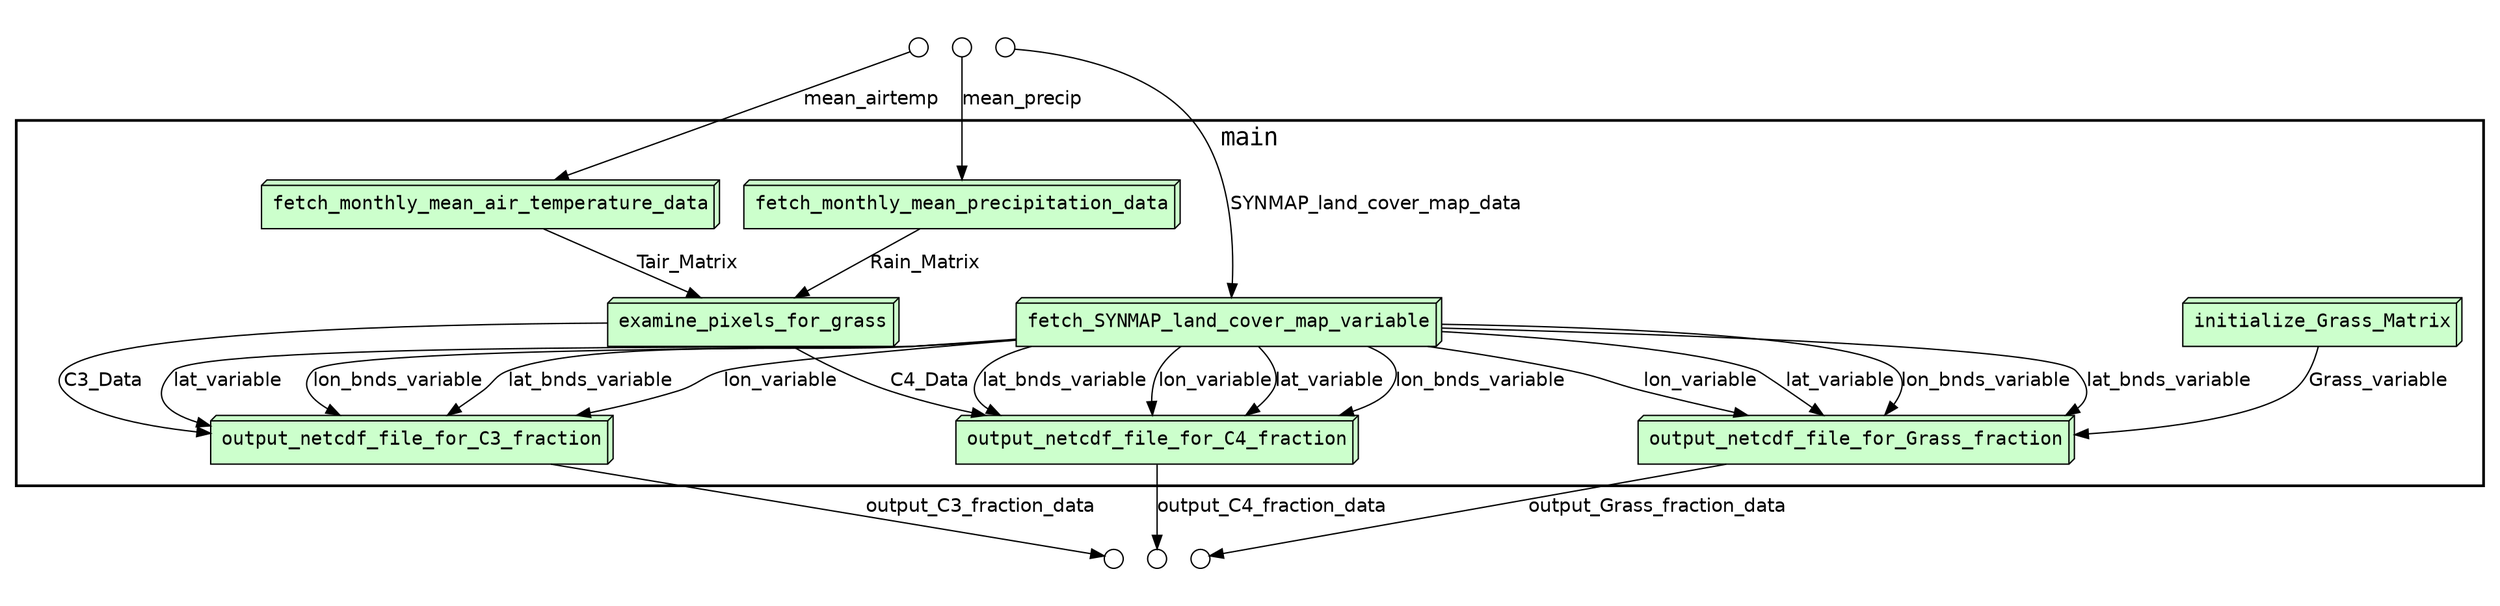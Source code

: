 digraph Workflow {
rankdir=TB
graph[fontname=Courier]
edge[fontname=Helvetica]
node[fontname=Courier]
node[shape=circle style="filled" fillcolor="#FFFFFF" peripheries=1 label="" width=0.2]
subgraph cluster0 { label="" color="white"
subgraph cluster1 { label="" color="white"
node1
node2
node3
}}
subgraph cluster2 { label="" color="white"
subgraph cluster3 { label="" color="white"
node4
node5
node6
}}
subgraph cluster4 {
label="main"
penwidth=2
fontsize=18
subgraph cluster5 {
label=""
color="white"
node[shape=box3d style="filled" fillcolor="#CCFFCC" peripheries=1 label="" width=0.2]
node7 [label="fetch_SYNMAP_land_cover_map_variable"]
node8 [label="fetch_monthly_mean_air_temperature_data"]
node9 [label="fetch_monthly_mean_precipitation_data"]
node10 [label="initialize_Grass_Matrix"]
node11 [label="examine_pixels_for_grass"]
node12 [label="output_netcdf_file_for_C3_fraction"]
node13 [label="output_netcdf_file_for_C4_fraction"]
node14 [label="output_netcdf_file_for_Grass_fraction"]
node[shape=box style="filled" fillcolor="#CCFFCC" peripheries=2 label="" width=0.2]
}}
node12 -> node4 [label="output_C3_fraction_data"]
node13 -> node5 [label="output_C4_fraction_data"]
node14 -> node6 [label="output_Grass_fraction_data"]
node1 -> node7 [label="SYNMAP_land_cover_map_data"]
node2 -> node8 [label="mean_airtemp"]
node3 -> node9 [label="mean_precip"]
node8 -> node11 [label="Tair_Matrix"]
node9 -> node11 [label="Rain_Matrix"]
node7 -> node12 [label="lon_variable"]
node7 -> node13 [label="lon_variable"]
node7 -> node14 [label="lon_variable"]
node7 -> node12 [label="lat_variable"]
node7 -> node13 [label="lat_variable"]
node7 -> node14 [label="lat_variable"]
node7 -> node12 [label="lon_bnds_variable"]
node7 -> node13 [label="lon_bnds_variable"]
node7 -> node14 [label="lon_bnds_variable"]
node7 -> node12 [label="lat_bnds_variable"]
node7 -> node13 [label="lat_bnds_variable"]
node7 -> node14 [label="lat_bnds_variable"]
node11 -> node12 [label="C3_Data"]
node11 -> node13 [label="C4_Data"]
node10 -> node14 [label="Grass_variable"]
}
